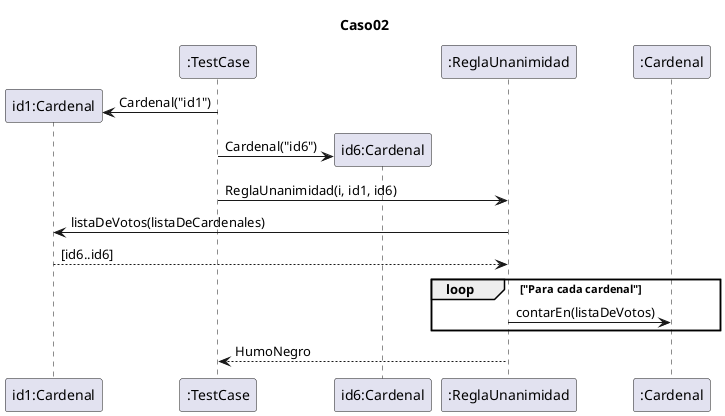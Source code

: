 @startuml
title Caso02

create "id1:Cardenal"
":TestCase" -> "id1:Cardenal":Cardenal("id1")
create "id6:Cardenal"
":TestCase" -> "id6:Cardenal":Cardenal("id6")
":TestCase" -> ":ReglaUnanimidad":ReglaUnanimidad(i, id1, id6)
":ReglaUnanimidad" -> "id1:Cardenal": listaDeVotos(listaDeCardenales)
return [id6..id6]
loop "Para cada cardenal"
    ":ReglaUnanimidad" -> ":Cardenal": contarEn(listaDeVotos)
end loop

":ReglaUnanimidad" --> ":TestCase": HumoNegro

@enduml
